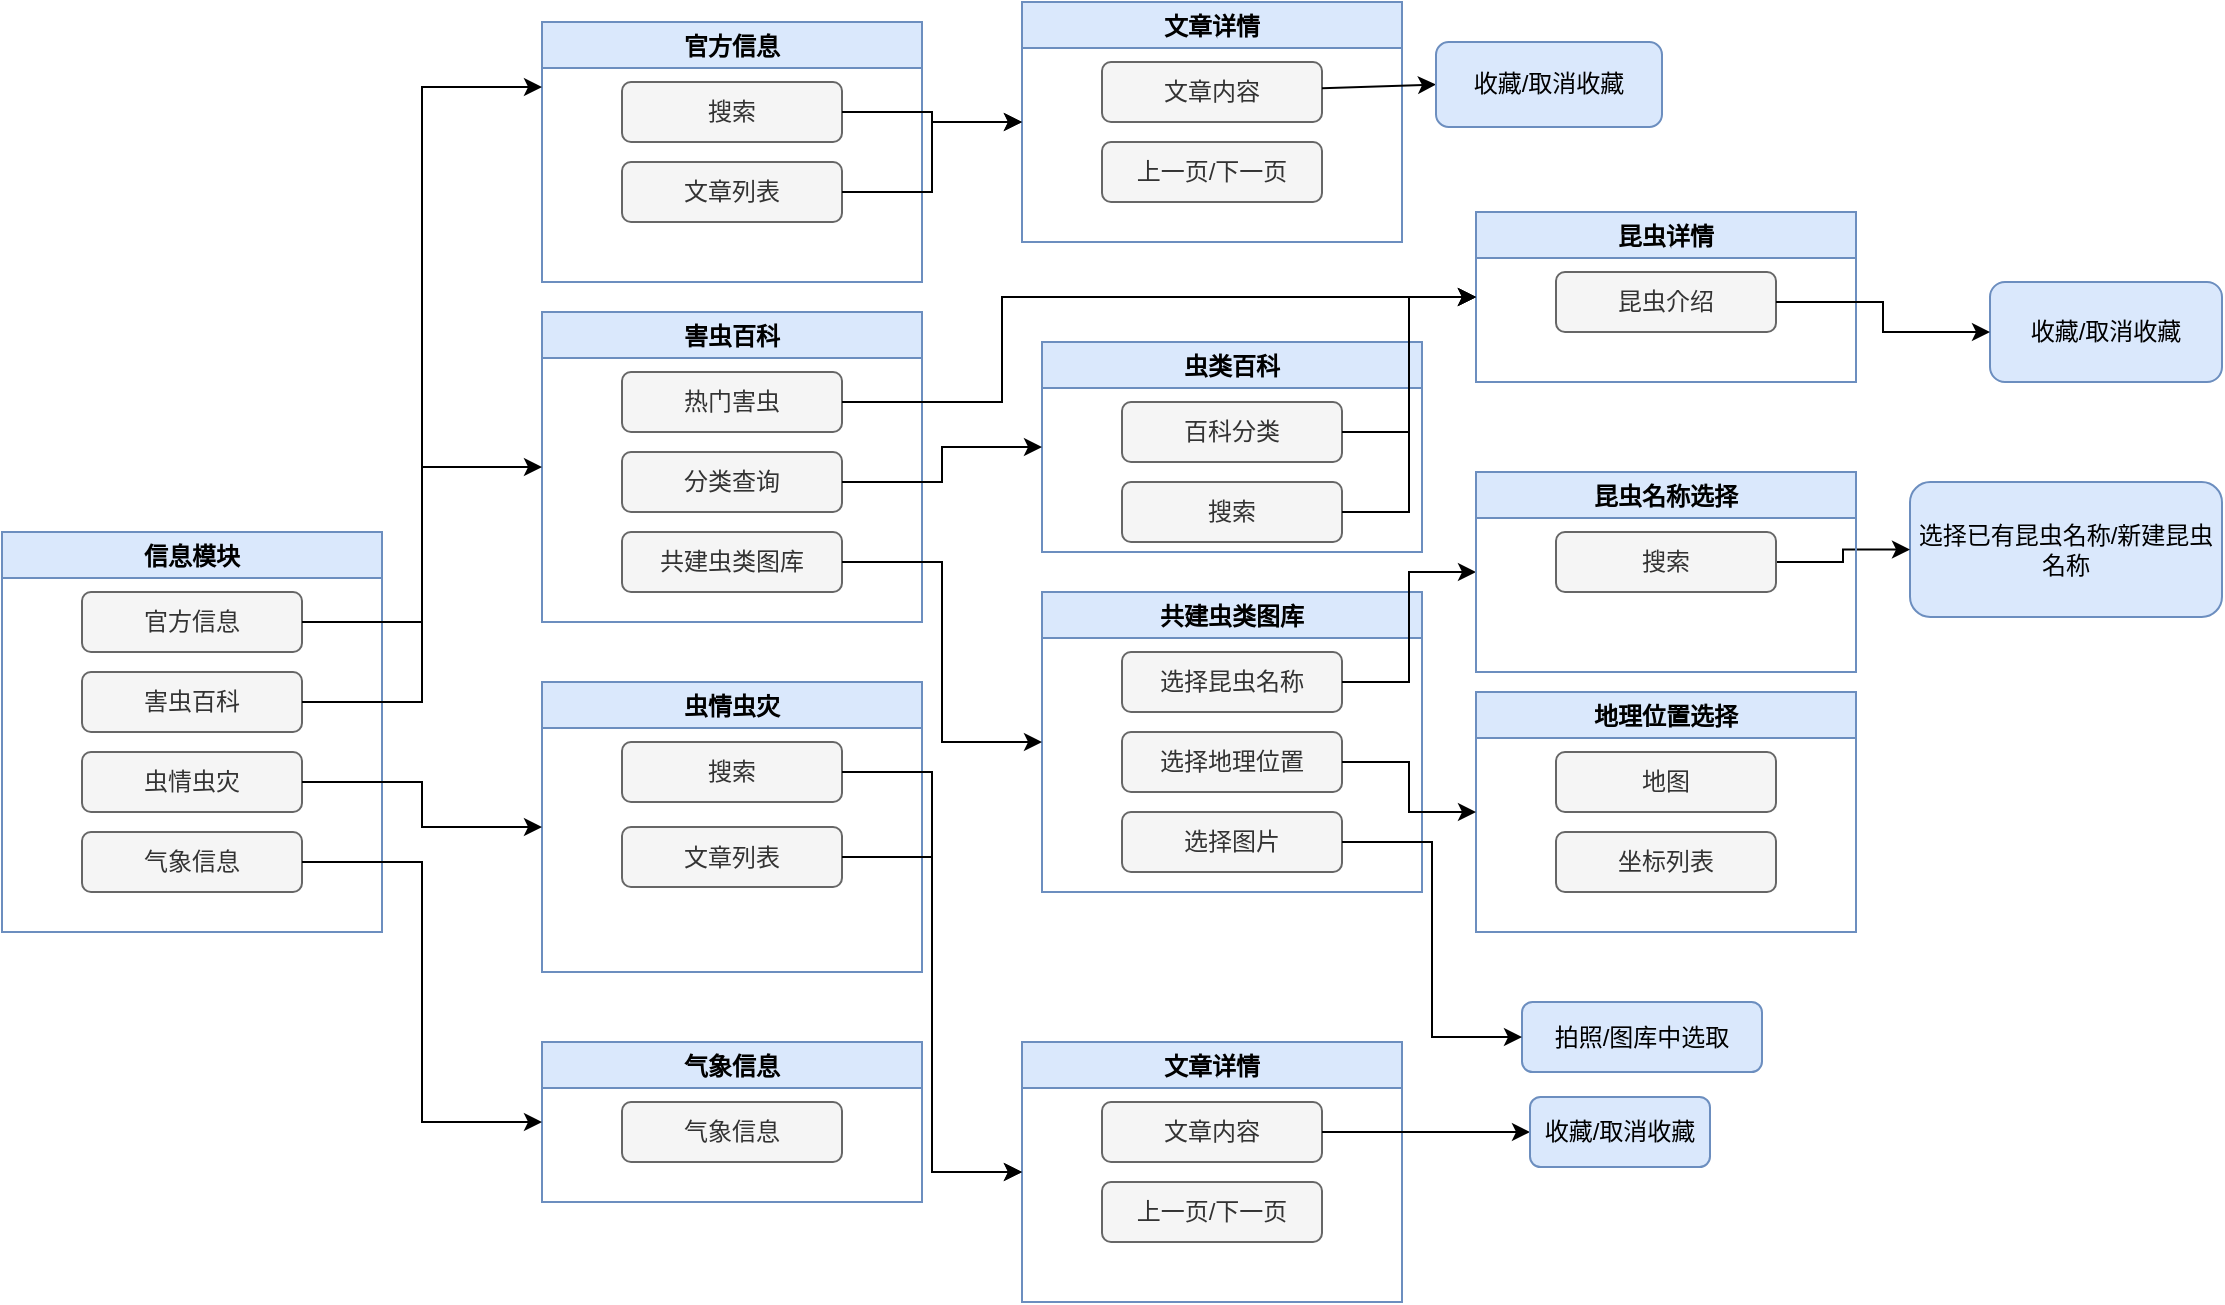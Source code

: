 <mxfile version="17.4.6" type="github">
  <diagram id="h3hP6rMjAr4qnS1k1Pty" name="Page-1">
    <mxGraphModel dx="354" dy="557" grid="1" gridSize="10" guides="1" tooltips="1" connect="1" arrows="1" fold="1" page="1" pageScale="1" pageWidth="827" pageHeight="1169" math="0" shadow="0">
      <root>
        <mxCell id="0" />
        <mxCell id="1" parent="0" />
        <mxCell id="6WhiR2F2wimydT9bmPVz-14" value="信息模块" style="swimlane;fillColor=#dae8fc;strokeColor=#6c8ebf;" parent="1" vertex="1">
          <mxGeometry x="890" y="275" width="190" height="200" as="geometry" />
        </mxCell>
        <mxCell id="6WhiR2F2wimydT9bmPVz-15" value="官方信息" style="rounded=1;whiteSpace=wrap;html=1;fillColor=#f5f5f5;fontColor=#333333;strokeColor=#666666;" parent="6WhiR2F2wimydT9bmPVz-14" vertex="1">
          <mxGeometry x="40" y="30" width="110" height="30" as="geometry" />
        </mxCell>
        <mxCell id="6WhiR2F2wimydT9bmPVz-16" value="害虫百科" style="rounded=1;whiteSpace=wrap;html=1;fillColor=#f5f5f5;fontColor=#333333;strokeColor=#666666;" parent="6WhiR2F2wimydT9bmPVz-14" vertex="1">
          <mxGeometry x="40" y="70" width="110" height="30" as="geometry" />
        </mxCell>
        <mxCell id="6WhiR2F2wimydT9bmPVz-17" value="虫情虫灾" style="rounded=1;whiteSpace=wrap;html=1;fillColor=#f5f5f5;fontColor=#333333;strokeColor=#666666;" parent="6WhiR2F2wimydT9bmPVz-14" vertex="1">
          <mxGeometry x="40" y="110" width="110" height="30" as="geometry" />
        </mxCell>
        <mxCell id="6WhiR2F2wimydT9bmPVz-18" value="气象信息" style="rounded=1;whiteSpace=wrap;html=1;fillColor=#f5f5f5;fontColor=#333333;strokeColor=#666666;" parent="6WhiR2F2wimydT9bmPVz-14" vertex="1">
          <mxGeometry x="40" y="150" width="110" height="30" as="geometry" />
        </mxCell>
        <mxCell id="6WhiR2F2wimydT9bmPVz-22" value="官方信息" style="swimlane;fillColor=#dae8fc;strokeColor=#6c8ebf;" parent="1" vertex="1">
          <mxGeometry x="1160" y="20" width="190" height="130" as="geometry">
            <mxRectangle x="460" y="100" width="80" height="23" as="alternateBounds" />
          </mxGeometry>
        </mxCell>
        <mxCell id="6WhiR2F2wimydT9bmPVz-23" value="搜索" style="rounded=1;whiteSpace=wrap;html=1;fillColor=#f5f5f5;fontColor=#333333;strokeColor=#666666;" parent="6WhiR2F2wimydT9bmPVz-22" vertex="1">
          <mxGeometry x="40" y="30" width="110" height="30" as="geometry" />
        </mxCell>
        <mxCell id="6WhiR2F2wimydT9bmPVz-24" value="文章列表" style="rounded=1;whiteSpace=wrap;html=1;fillColor=#f5f5f5;fontColor=#333333;strokeColor=#666666;" parent="6WhiR2F2wimydT9bmPVz-22" vertex="1">
          <mxGeometry x="40" y="70" width="110" height="30" as="geometry" />
        </mxCell>
        <mxCell id="6WhiR2F2wimydT9bmPVz-30" value="文章详情" style="swimlane;fillColor=#dae8fc;strokeColor=#6c8ebf;" parent="1" vertex="1">
          <mxGeometry x="1400" y="10" width="190" height="120" as="geometry" />
        </mxCell>
        <mxCell id="6WhiR2F2wimydT9bmPVz-31" value="文章内容" style="rounded=1;whiteSpace=wrap;html=1;fillColor=#f5f5f5;fontColor=#333333;strokeColor=#666666;" parent="6WhiR2F2wimydT9bmPVz-30" vertex="1">
          <mxGeometry x="40" y="30" width="110" height="30" as="geometry" />
        </mxCell>
        <mxCell id="6WhiR2F2wimydT9bmPVz-32" value="上一页/下一页" style="rounded=1;whiteSpace=wrap;html=1;fillColor=#f5f5f5;fontColor=#333333;strokeColor=#666666;" parent="6WhiR2F2wimydT9bmPVz-30" vertex="1">
          <mxGeometry x="40" y="70" width="110" height="30" as="geometry" />
        </mxCell>
        <mxCell id="6WhiR2F2wimydT9bmPVz-35" value="" style="edgeStyle=orthogonalEdgeStyle;rounded=0;orthogonalLoop=1;jettySize=auto;html=1;entryX=0;entryY=0.5;entryDx=0;entryDy=0;noEdgeStyle=1;" parent="1" source="6WhiR2F2wimydT9bmPVz-31" target="6WhiR2F2wimydT9bmPVz-42" edge="1">
          <mxGeometry relative="1" as="geometry">
            <mxPoint x="554" y="385" as="targetPoint" />
          </mxGeometry>
        </mxCell>
        <mxCell id="6WhiR2F2wimydT9bmPVz-42" value="收藏/取消收藏" style="whiteSpace=wrap;html=1;fillColor=#dae8fc;strokeColor=#6c8ebf;rounded=1;" parent="1" vertex="1">
          <mxGeometry x="1607" y="30" width="113" height="42.5" as="geometry" />
        </mxCell>
        <mxCell id="6WhiR2F2wimydT9bmPVz-45" style="edgeStyle=orthogonalEdgeStyle;rounded=0;orthogonalLoop=1;jettySize=auto;html=1;" parent="1" source="6WhiR2F2wimydT9bmPVz-23" target="6WhiR2F2wimydT9bmPVz-30" edge="1">
          <mxGeometry relative="1" as="geometry" />
        </mxCell>
        <mxCell id="6WhiR2F2wimydT9bmPVz-46" style="edgeStyle=orthogonalEdgeStyle;rounded=0;orthogonalLoop=1;jettySize=auto;html=1;entryX=0;entryY=0.5;entryDx=0;entryDy=0;" parent="1" source="6WhiR2F2wimydT9bmPVz-24" target="6WhiR2F2wimydT9bmPVz-30" edge="1">
          <mxGeometry relative="1" as="geometry">
            <mxPoint x="1530" y="100" as="targetPoint" />
          </mxGeometry>
        </mxCell>
        <mxCell id="6WhiR2F2wimydT9bmPVz-47" value="害虫百科" style="swimlane;fillColor=#dae8fc;strokeColor=#6c8ebf;" parent="1" vertex="1">
          <mxGeometry x="1160" y="165" width="190" height="155" as="geometry" />
        </mxCell>
        <mxCell id="6WhiR2F2wimydT9bmPVz-48" value="热门害虫" style="rounded=1;whiteSpace=wrap;html=1;fillColor=#f5f5f5;fontColor=#333333;strokeColor=#666666;" parent="6WhiR2F2wimydT9bmPVz-47" vertex="1">
          <mxGeometry x="40" y="30" width="110" height="30" as="geometry" />
        </mxCell>
        <mxCell id="6WhiR2F2wimydT9bmPVz-49" value="分类查询" style="rounded=1;whiteSpace=wrap;html=1;fillColor=#f5f5f5;fontColor=#333333;strokeColor=#666666;" parent="6WhiR2F2wimydT9bmPVz-47" vertex="1">
          <mxGeometry x="40" y="70" width="110" height="30" as="geometry" />
        </mxCell>
        <mxCell id="6WhiR2F2wimydT9bmPVz-50" value="共建虫类图库" style="rounded=1;whiteSpace=wrap;html=1;fillColor=#f5f5f5;fontColor=#333333;strokeColor=#666666;" parent="6WhiR2F2wimydT9bmPVz-47" vertex="1">
          <mxGeometry x="40" y="110" width="110" height="30" as="geometry" />
        </mxCell>
        <mxCell id="6WhiR2F2wimydT9bmPVz-52" value="昆虫详情" style="swimlane;fillColor=#dae8fc;strokeColor=#6c8ebf;" parent="1" vertex="1">
          <mxGeometry x="1627" y="115" width="190" height="85" as="geometry" />
        </mxCell>
        <mxCell id="6WhiR2F2wimydT9bmPVz-53" value="昆虫介绍" style="rounded=1;whiteSpace=wrap;html=1;fillColor=#f5f5f5;fontColor=#333333;strokeColor=#666666;" parent="6WhiR2F2wimydT9bmPVz-52" vertex="1">
          <mxGeometry x="40" y="30" width="110" height="30" as="geometry" />
        </mxCell>
        <mxCell id="6WhiR2F2wimydT9bmPVz-59" value="收藏/取消收藏" style="whiteSpace=wrap;html=1;fillColor=#dae8fc;strokeColor=#6c8ebf;rounded=1;" parent="1" vertex="1">
          <mxGeometry x="1884" y="150" width="116" height="50" as="geometry" />
        </mxCell>
        <mxCell id="6WhiR2F2wimydT9bmPVz-60" style="edgeStyle=orthogonalEdgeStyle;rounded=0;orthogonalLoop=1;jettySize=auto;html=1;" parent="1" source="6WhiR2F2wimydT9bmPVz-53" target="6WhiR2F2wimydT9bmPVz-59" edge="1">
          <mxGeometry relative="1" as="geometry" />
        </mxCell>
        <mxCell id="6WhiR2F2wimydT9bmPVz-61" value="共建虫类图库" style="swimlane;fillColor=#dae8fc;strokeColor=#6c8ebf;" parent="1" vertex="1">
          <mxGeometry x="1410" y="305" width="190" height="150" as="geometry" />
        </mxCell>
        <mxCell id="6WhiR2F2wimydT9bmPVz-62" value="选择昆虫名称" style="rounded=1;whiteSpace=wrap;html=1;fillColor=#f5f5f5;fontColor=#333333;strokeColor=#666666;" parent="6WhiR2F2wimydT9bmPVz-61" vertex="1">
          <mxGeometry x="40" y="30" width="110" height="30" as="geometry" />
        </mxCell>
        <mxCell id="6WhiR2F2wimydT9bmPVz-63" value="选择地理位置" style="rounded=1;whiteSpace=wrap;html=1;fillColor=#f5f5f5;fontColor=#333333;strokeColor=#666666;" parent="6WhiR2F2wimydT9bmPVz-61" vertex="1">
          <mxGeometry x="40" y="70" width="110" height="30" as="geometry" />
        </mxCell>
        <mxCell id="6WhiR2F2wimydT9bmPVz-64" value="选择图片" style="rounded=1;whiteSpace=wrap;html=1;fillColor=#f5f5f5;fontColor=#333333;strokeColor=#666666;" parent="6WhiR2F2wimydT9bmPVz-61" vertex="1">
          <mxGeometry x="40" y="110" width="110" height="30" as="geometry" />
        </mxCell>
        <mxCell id="6WhiR2F2wimydT9bmPVz-65" value="气象信息" style="swimlane;fillColor=#dae8fc;strokeColor=#6c8ebf;" parent="1" vertex="1">
          <mxGeometry x="1160" y="530" width="190" height="80" as="geometry" />
        </mxCell>
        <mxCell id="6WhiR2F2wimydT9bmPVz-66" value="气象信息" style="rounded=1;whiteSpace=wrap;html=1;fillColor=#f5f5f5;fontColor=#333333;strokeColor=#666666;" parent="6WhiR2F2wimydT9bmPVz-65" vertex="1">
          <mxGeometry x="40" y="30" width="110" height="30" as="geometry" />
        </mxCell>
        <mxCell id="6WhiR2F2wimydT9bmPVz-71" style="edgeStyle=orthogonalEdgeStyle;rounded=0;orthogonalLoop=1;jettySize=auto;html=1;entryX=0;entryY=0.5;entryDx=0;entryDy=0;" parent="1" source="6WhiR2F2wimydT9bmPVz-50" target="6WhiR2F2wimydT9bmPVz-61" edge="1">
          <mxGeometry relative="1" as="geometry" />
        </mxCell>
        <mxCell id="6WhiR2F2wimydT9bmPVz-72" style="edgeStyle=orthogonalEdgeStyle;rounded=0;orthogonalLoop=1;jettySize=auto;html=1;entryX=0;entryY=0.5;entryDx=0;entryDy=0;" parent="1" source="6WhiR2F2wimydT9bmPVz-16" target="6WhiR2F2wimydT9bmPVz-47" edge="1">
          <mxGeometry relative="1" as="geometry" />
        </mxCell>
        <mxCell id="6WhiR2F2wimydT9bmPVz-74" value="虫情虫灾" style="swimlane;fillColor=#dae8fc;strokeColor=#6c8ebf;" parent="1" vertex="1">
          <mxGeometry x="1160" y="350" width="190" height="145" as="geometry" />
        </mxCell>
        <mxCell id="6WhiR2F2wimydT9bmPVz-75" value="搜索" style="rounded=1;whiteSpace=wrap;html=1;fillColor=#f5f5f5;fontColor=#333333;strokeColor=#666666;" parent="6WhiR2F2wimydT9bmPVz-74" vertex="1">
          <mxGeometry x="40" y="30" width="110" height="30" as="geometry" />
        </mxCell>
        <mxCell id="6WhiR2F2wimydT9bmPVz-76" value="文章列表" style="rounded=1;whiteSpace=wrap;html=1;fillColor=#f5f5f5;fontColor=#333333;strokeColor=#666666;" parent="6WhiR2F2wimydT9bmPVz-74" vertex="1">
          <mxGeometry x="40" y="72.5" width="110" height="30" as="geometry" />
        </mxCell>
        <mxCell id="6WhiR2F2wimydT9bmPVz-77" value="文章详情" style="swimlane;fillColor=#dae8fc;strokeColor=#6c8ebf;" parent="1" vertex="1">
          <mxGeometry x="1400" y="530" width="190" height="130" as="geometry" />
        </mxCell>
        <mxCell id="6WhiR2F2wimydT9bmPVz-78" value="文章内容" style="rounded=1;whiteSpace=wrap;html=1;fillColor=#f5f5f5;fontColor=#333333;strokeColor=#666666;" parent="6WhiR2F2wimydT9bmPVz-77" vertex="1">
          <mxGeometry x="40" y="30" width="110" height="30" as="geometry" />
        </mxCell>
        <mxCell id="6WhiR2F2wimydT9bmPVz-79" value="上一页/下一页" style="rounded=1;whiteSpace=wrap;html=1;fillColor=#f5f5f5;fontColor=#333333;strokeColor=#666666;" parent="6WhiR2F2wimydT9bmPVz-77" vertex="1">
          <mxGeometry x="40" y="70" width="110" height="30" as="geometry" />
        </mxCell>
        <mxCell id="6WhiR2F2wimydT9bmPVz-80" value="" style="edgeStyle=orthogonalEdgeStyle;rounded=0;orthogonalLoop=1;jettySize=auto;html=1;entryX=0;entryY=0.5;entryDx=0;entryDy=0;" parent="1" source="6WhiR2F2wimydT9bmPVz-78" target="6WhiR2F2wimydT9bmPVz-81" edge="1">
          <mxGeometry relative="1" as="geometry">
            <mxPoint x="2651" y="292" as="targetPoint" />
          </mxGeometry>
        </mxCell>
        <mxCell id="6WhiR2F2wimydT9bmPVz-81" value="收藏/取消收藏" style="whiteSpace=wrap;html=1;fillColor=#dae8fc;strokeColor=#6c8ebf;rounded=1;" parent="1" vertex="1">
          <mxGeometry x="1654" y="557.5" width="90" height="35" as="geometry" />
        </mxCell>
        <mxCell id="6WhiR2F2wimydT9bmPVz-84" style="edgeStyle=orthogonalEdgeStyle;rounded=0;orthogonalLoop=1;jettySize=auto;html=1;entryX=0;entryY=0.5;entryDx=0;entryDy=0;" parent="1" source="6WhiR2F2wimydT9bmPVz-17" target="6WhiR2F2wimydT9bmPVz-74" edge="1">
          <mxGeometry relative="1" as="geometry" />
        </mxCell>
        <mxCell id="6WhiR2F2wimydT9bmPVz-85" style="edgeStyle=orthogonalEdgeStyle;rounded=0;orthogonalLoop=1;jettySize=auto;html=1;entryX=0;entryY=0.5;entryDx=0;entryDy=0;" parent="1" source="6WhiR2F2wimydT9bmPVz-18" target="6WhiR2F2wimydT9bmPVz-65" edge="1">
          <mxGeometry relative="1" as="geometry" />
        </mxCell>
        <mxCell id="6WhiR2F2wimydT9bmPVz-87" value="地理位置选择" style="swimlane;fillColor=#dae8fc;strokeColor=#6c8ebf;" parent="1" vertex="1">
          <mxGeometry x="1627" y="355" width="190" height="120" as="geometry" />
        </mxCell>
        <mxCell id="6WhiR2F2wimydT9bmPVz-88" value="地图" style="rounded=1;whiteSpace=wrap;html=1;fillColor=#f5f5f5;fontColor=#333333;strokeColor=#666666;" parent="6WhiR2F2wimydT9bmPVz-87" vertex="1">
          <mxGeometry x="40" y="30" width="110" height="30" as="geometry" />
        </mxCell>
        <mxCell id="6WhiR2F2wimydT9bmPVz-90" value="坐标列表" style="rounded=1;whiteSpace=wrap;html=1;fillColor=#f5f5f5;fontColor=#333333;strokeColor=#666666;" parent="6WhiR2F2wimydT9bmPVz-87" vertex="1">
          <mxGeometry x="40" y="70" width="110" height="30" as="geometry" />
        </mxCell>
        <mxCell id="6WhiR2F2wimydT9bmPVz-89" style="edgeStyle=orthogonalEdgeStyle;rounded=0;orthogonalLoop=1;jettySize=auto;html=1;entryX=0;entryY=0.5;entryDx=0;entryDy=0;" parent="1" source="6WhiR2F2wimydT9bmPVz-63" target="6WhiR2F2wimydT9bmPVz-87" edge="1">
          <mxGeometry relative="1" as="geometry" />
        </mxCell>
        <mxCell id="6WhiR2F2wimydT9bmPVz-91" value="拍照/图库中选取" style="whiteSpace=wrap;html=1;fillColor=#dae8fc;strokeColor=#6c8ebf;rounded=1;" parent="1" vertex="1">
          <mxGeometry x="1650" y="510" width="120" height="35" as="geometry" />
        </mxCell>
        <mxCell id="6WhiR2F2wimydT9bmPVz-96" value="选择已有昆虫名称/新建昆虫名称" style="whiteSpace=wrap;html=1;fillColor=#dae8fc;strokeColor=#6c8ebf;rounded=1;" parent="1" vertex="1">
          <mxGeometry x="1844" y="250" width="156" height="67.5" as="geometry" />
        </mxCell>
        <mxCell id="6WhiR2F2wimydT9bmPVz-97" style="edgeStyle=orthogonalEdgeStyle;rounded=0;orthogonalLoop=1;jettySize=auto;html=1;entryX=0;entryY=0.5;entryDx=0;entryDy=0;" parent="1" source="6WhiR2F2wimydT9bmPVz-94" target="6WhiR2F2wimydT9bmPVz-96" edge="1">
          <mxGeometry relative="1" as="geometry" />
        </mxCell>
        <mxCell id="6WhiR2F2wimydT9bmPVz-98" style="edgeStyle=orthogonalEdgeStyle;rounded=0;orthogonalLoop=1;jettySize=auto;html=1;entryX=0;entryY=0.5;entryDx=0;entryDy=0;" parent="1" source="6WhiR2F2wimydT9bmPVz-62" target="6WhiR2F2wimydT9bmPVz-93" edge="1">
          <mxGeometry relative="1" as="geometry" />
        </mxCell>
        <mxCell id="6WhiR2F2wimydT9bmPVz-93" value="昆虫名称选择" style="swimlane;fillColor=#dae8fc;strokeColor=#6c8ebf;" parent="1" vertex="1">
          <mxGeometry x="1627" y="245" width="190" height="100" as="geometry" />
        </mxCell>
        <mxCell id="6WhiR2F2wimydT9bmPVz-94" value="搜索" style="rounded=1;whiteSpace=wrap;html=1;fillColor=#f5f5f5;fontColor=#333333;strokeColor=#666666;" parent="6WhiR2F2wimydT9bmPVz-93" vertex="1">
          <mxGeometry x="40" y="30" width="110" height="30" as="geometry" />
        </mxCell>
        <mxCell id="6WhiR2F2wimydT9bmPVz-104" style="edgeStyle=orthogonalEdgeStyle;rounded=0;orthogonalLoop=1;jettySize=auto;html=1;entryX=0;entryY=0.25;entryDx=0;entryDy=0;" parent="1" source="6WhiR2F2wimydT9bmPVz-15" target="6WhiR2F2wimydT9bmPVz-22" edge="1">
          <mxGeometry relative="1" as="geometry" />
        </mxCell>
        <mxCell id="6WhiR2F2wimydT9bmPVz-107" style="edgeStyle=orthogonalEdgeStyle;rounded=0;orthogonalLoop=1;jettySize=auto;html=1;entryX=0;entryY=0.5;entryDx=0;entryDy=0;" parent="1" source="6WhiR2F2wimydT9bmPVz-75" target="6WhiR2F2wimydT9bmPVz-77" edge="1">
          <mxGeometry relative="1" as="geometry" />
        </mxCell>
        <mxCell id="6WhiR2F2wimydT9bmPVz-108" style="edgeStyle=orthogonalEdgeStyle;rounded=0;orthogonalLoop=1;jettySize=auto;html=1;entryX=0;entryY=0.5;entryDx=0;entryDy=0;" parent="1" source="6WhiR2F2wimydT9bmPVz-76" target="6WhiR2F2wimydT9bmPVz-77" edge="1">
          <mxGeometry relative="1" as="geometry" />
        </mxCell>
        <mxCell id="6WhiR2F2wimydT9bmPVz-110" style="edgeStyle=orthogonalEdgeStyle;rounded=0;orthogonalLoop=1;jettySize=auto;html=1;entryX=0;entryY=0.5;entryDx=0;entryDy=0;" parent="1" source="6WhiR2F2wimydT9bmPVz-64" target="6WhiR2F2wimydT9bmPVz-91" edge="1">
          <mxGeometry relative="1" as="geometry" />
        </mxCell>
        <mxCell id="D4E3TM2pL5Uw4spP5ACC-2" value="虫类百科" style="swimlane;fillColor=#dae8fc;strokeColor=#6c8ebf;" vertex="1" parent="1">
          <mxGeometry x="1410" y="180" width="190" height="105" as="geometry" />
        </mxCell>
        <mxCell id="D4E3TM2pL5Uw4spP5ACC-3" value="百科分类" style="rounded=1;whiteSpace=wrap;html=1;fillColor=#f5f5f5;fontColor=#333333;strokeColor=#666666;" vertex="1" parent="D4E3TM2pL5Uw4spP5ACC-2">
          <mxGeometry x="40" y="30" width="110" height="30" as="geometry" />
        </mxCell>
        <mxCell id="D4E3TM2pL5Uw4spP5ACC-8" value="搜索" style="rounded=1;whiteSpace=wrap;html=1;fillColor=#f5f5f5;fontColor=#333333;strokeColor=#666666;" vertex="1" parent="D4E3TM2pL5Uw4spP5ACC-2">
          <mxGeometry x="40" y="70" width="110" height="30" as="geometry" />
        </mxCell>
        <mxCell id="D4E3TM2pL5Uw4spP5ACC-4" style="edgeStyle=orthogonalEdgeStyle;rounded=0;orthogonalLoop=1;jettySize=auto;html=1;entryX=0;entryY=0.5;entryDx=0;entryDy=0;" edge="1" parent="1" source="6WhiR2F2wimydT9bmPVz-49" target="D4E3TM2pL5Uw4spP5ACC-2">
          <mxGeometry relative="1" as="geometry" />
        </mxCell>
        <mxCell id="D4E3TM2pL5Uw4spP5ACC-9" style="edgeStyle=orthogonalEdgeStyle;rounded=0;orthogonalLoop=1;jettySize=auto;html=1;entryX=0;entryY=0.5;entryDx=0;entryDy=0;" edge="1" parent="1" source="D4E3TM2pL5Uw4spP5ACC-8" target="6WhiR2F2wimydT9bmPVz-52">
          <mxGeometry relative="1" as="geometry" />
        </mxCell>
        <mxCell id="D4E3TM2pL5Uw4spP5ACC-10" style="edgeStyle=orthogonalEdgeStyle;rounded=0;orthogonalLoop=1;jettySize=auto;html=1;entryX=0;entryY=0.5;entryDx=0;entryDy=0;" edge="1" parent="1" source="6WhiR2F2wimydT9bmPVz-48" target="6WhiR2F2wimydT9bmPVz-52">
          <mxGeometry relative="1" as="geometry">
            <Array as="points">
              <mxPoint x="1390" y="210" />
              <mxPoint x="1390" y="158" />
            </Array>
          </mxGeometry>
        </mxCell>
        <mxCell id="D4E3TM2pL5Uw4spP5ACC-11" style="edgeStyle=orthogonalEdgeStyle;rounded=0;orthogonalLoop=1;jettySize=auto;html=1;entryX=0;entryY=0.5;entryDx=0;entryDy=0;" edge="1" parent="1" source="D4E3TM2pL5Uw4spP5ACC-3" target="6WhiR2F2wimydT9bmPVz-52">
          <mxGeometry relative="1" as="geometry" />
        </mxCell>
      </root>
    </mxGraphModel>
  </diagram>
</mxfile>
